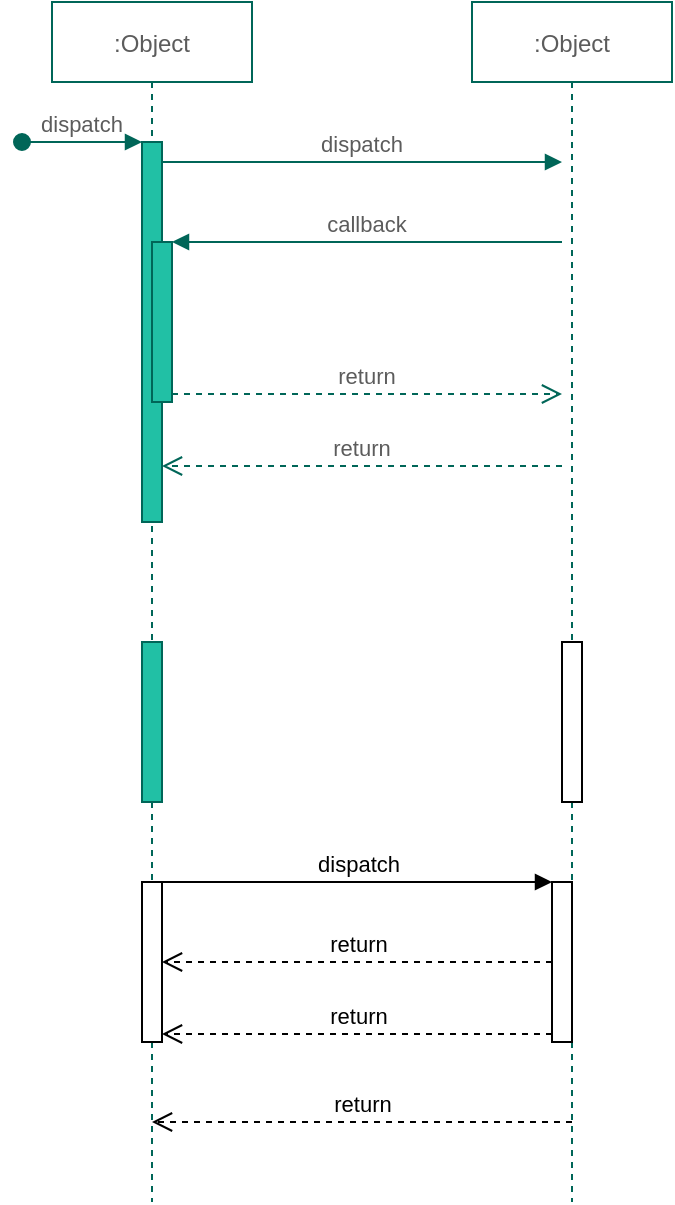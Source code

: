 <mxfile version="14.7.3" type="github">
  <diagram id="kgpKYQtTHZ0yAKxKKP6v" name="Page-1">
    <mxGraphModel dx="1038" dy="529" grid="1" gridSize="10" guides="1" tooltips="1" connect="1" arrows="1" fold="1" page="1" pageScale="1" pageWidth="850" pageHeight="1100" math="0" shadow="0">
      <root>
        <mxCell id="0" />
        <mxCell id="1" parent="0" />
        <mxCell id="3nuBFxr9cyL0pnOWT2aG-1" value=":Object" style="shape=umlLifeline;perimeter=lifelinePerimeter;container=1;collapsible=0;recursiveResize=0;rounded=0;shadow=0;strokeWidth=1;strokeColor=#006658;fontColor=#5C5C5C;fillColor=none;" parent="1" vertex="1">
          <mxGeometry x="90" y="80" width="100" height="600" as="geometry" />
        </mxCell>
        <mxCell id="3nuBFxr9cyL0pnOWT2aG-2" value="" style="points=[];perimeter=orthogonalPerimeter;rounded=0;shadow=0;strokeWidth=1;fillColor=#21C0A5;strokeColor=#006658;fontColor=#5C5C5C;" parent="3nuBFxr9cyL0pnOWT2aG-1" vertex="1">
          <mxGeometry x="45" y="70" width="10" height="190" as="geometry" />
        </mxCell>
        <mxCell id="3nuBFxr9cyL0pnOWT2aG-3" value="dispatch" style="verticalAlign=bottom;startArrow=oval;endArrow=block;startSize=8;shadow=0;strokeWidth=1;strokeColor=#006658;fontColor=#5C5C5C;" parent="3nuBFxr9cyL0pnOWT2aG-1" target="3nuBFxr9cyL0pnOWT2aG-2" edge="1">
          <mxGeometry relative="1" as="geometry">
            <mxPoint x="-15" y="70" as="sourcePoint" />
          </mxGeometry>
        </mxCell>
        <mxCell id="3nuBFxr9cyL0pnOWT2aG-4" value="" style="points=[];perimeter=orthogonalPerimeter;rounded=0;shadow=0;strokeWidth=1;fillColor=#21C0A5;strokeColor=#006658;fontColor=#5C5C5C;" parent="3nuBFxr9cyL0pnOWT2aG-1" vertex="1">
          <mxGeometry x="50" y="120" width="10" height="80" as="geometry" />
        </mxCell>
        <mxCell id="X_7B4I8XHHjw1w0afw5x-30" value="" style="html=1;points=[];perimeter=orthogonalPerimeter;rounded=0;sketch=0;fillColor=#21C0A5;strokeColor=#006658;fontColor=#5C5C5C;" parent="3nuBFxr9cyL0pnOWT2aG-1" vertex="1">
          <mxGeometry x="45" y="320" width="10" height="80" as="geometry" />
        </mxCell>
        <mxCell id="X_7B4I8XHHjw1w0afw5x-36" value="" style="html=1;points=[];perimeter=orthogonalPerimeter;rounded=0;sketch=0;" parent="3nuBFxr9cyL0pnOWT2aG-1" vertex="1">
          <mxGeometry x="45" y="440" width="10" height="80" as="geometry" />
        </mxCell>
        <mxCell id="3nuBFxr9cyL0pnOWT2aG-5" value=":Object" style="shape=umlLifeline;perimeter=lifelinePerimeter;container=1;collapsible=0;recursiveResize=0;rounded=0;shadow=0;strokeWidth=1;strokeColor=#006658;fontColor=#5C5C5C;fillColor=none;" parent="1" vertex="1">
          <mxGeometry x="300" y="80" width="100" height="600" as="geometry" />
        </mxCell>
        <mxCell id="X_7B4I8XHHjw1w0afw5x-31" value="" style="html=1;points=[];perimeter=orthogonalPerimeter;rounded=0;sketch=0;" parent="3nuBFxr9cyL0pnOWT2aG-5" vertex="1">
          <mxGeometry x="45" y="320" width="10" height="80" as="geometry" />
        </mxCell>
        <mxCell id="3nuBFxr9cyL0pnOWT2aG-7" value="return" style="verticalAlign=bottom;endArrow=open;dashed=1;endSize=8;exitX=0;exitY=0.95;shadow=0;strokeWidth=1;strokeColor=#006658;fontColor=#5C5C5C;" parent="1" target="3nuBFxr9cyL0pnOWT2aG-2" edge="1">
          <mxGeometry relative="1" as="geometry">
            <mxPoint x="275" y="236" as="targetPoint" />
            <mxPoint x="345" y="312.0" as="sourcePoint" />
          </mxGeometry>
        </mxCell>
        <mxCell id="3nuBFxr9cyL0pnOWT2aG-8" value="dispatch" style="verticalAlign=bottom;endArrow=block;entryX=0;entryY=0;shadow=0;strokeWidth=1;strokeColor=#006658;fontColor=#5C5C5C;" parent="1" source="3nuBFxr9cyL0pnOWT2aG-2" edge="1">
          <mxGeometry relative="1" as="geometry">
            <mxPoint x="275" y="160" as="sourcePoint" />
            <mxPoint x="345" y="160.0" as="targetPoint" />
          </mxGeometry>
        </mxCell>
        <mxCell id="3nuBFxr9cyL0pnOWT2aG-9" value="callback" style="verticalAlign=bottom;endArrow=block;entryX=1;entryY=0;shadow=0;strokeWidth=1;strokeColor=#006658;fontColor=#5C5C5C;" parent="1" target="3nuBFxr9cyL0pnOWT2aG-4" edge="1">
          <mxGeometry relative="1" as="geometry">
            <mxPoint x="345" y="200" as="sourcePoint" />
          </mxGeometry>
        </mxCell>
        <mxCell id="3nuBFxr9cyL0pnOWT2aG-10" value="return" style="verticalAlign=bottom;endArrow=open;dashed=1;endSize=8;exitX=1;exitY=0.95;shadow=0;strokeWidth=1;strokeColor=#006658;fontColor=#5C5C5C;" parent="1" source="3nuBFxr9cyL0pnOWT2aG-4" edge="1">
          <mxGeometry relative="1" as="geometry">
            <mxPoint x="345" y="276" as="targetPoint" />
          </mxGeometry>
        </mxCell>
        <mxCell id="X_7B4I8XHHjw1w0afw5x-33" value="" style="html=1;points=[];perimeter=orthogonalPerimeter;rounded=0;sketch=0;" parent="1" vertex="1">
          <mxGeometry x="340" y="520" width="10" height="80" as="geometry" />
        </mxCell>
        <mxCell id="X_7B4I8XHHjw1w0afw5x-34" value="dispatch" style="html=1;verticalAlign=bottom;endArrow=block;entryX=0;entryY=0;" parent="1" source="X_7B4I8XHHjw1w0afw5x-36" target="X_7B4I8XHHjw1w0afw5x-33" edge="1">
          <mxGeometry relative="1" as="geometry">
            <mxPoint x="150" y="520" as="sourcePoint" />
          </mxGeometry>
        </mxCell>
        <mxCell id="X_7B4I8XHHjw1w0afw5x-35" value="return" style="html=1;verticalAlign=bottom;endArrow=open;dashed=1;endSize=8;exitX=0;exitY=0.95;" parent="1" source="X_7B4I8XHHjw1w0afw5x-33" target="X_7B4I8XHHjw1w0afw5x-36" edge="1">
          <mxGeometry relative="1" as="geometry">
            <mxPoint x="270" y="596" as="targetPoint" />
          </mxGeometry>
        </mxCell>
        <mxCell id="X_7B4I8XHHjw1w0afw5x-37" value="return" style="html=1;verticalAlign=bottom;endArrow=open;dashed=1;endSize=8;" parent="1" target="3nuBFxr9cyL0pnOWT2aG-1" edge="1">
          <mxGeometry relative="1" as="geometry">
            <mxPoint x="350" y="640" as="sourcePoint" />
            <mxPoint x="270" y="640" as="targetPoint" />
          </mxGeometry>
        </mxCell>
        <mxCell id="X_7B4I8XHHjw1w0afw5x-38" value="return" style="html=1;verticalAlign=bottom;endArrow=open;dashed=1;endSize=8;" parent="1" source="X_7B4I8XHHjw1w0afw5x-33" target="X_7B4I8XHHjw1w0afw5x-36" edge="1">
          <mxGeometry relative="1" as="geometry">
            <mxPoint x="310" y="550" as="sourcePoint" />
            <mxPoint x="230" y="550" as="targetPoint" />
          </mxGeometry>
        </mxCell>
      </root>
    </mxGraphModel>
  </diagram>
</mxfile>
